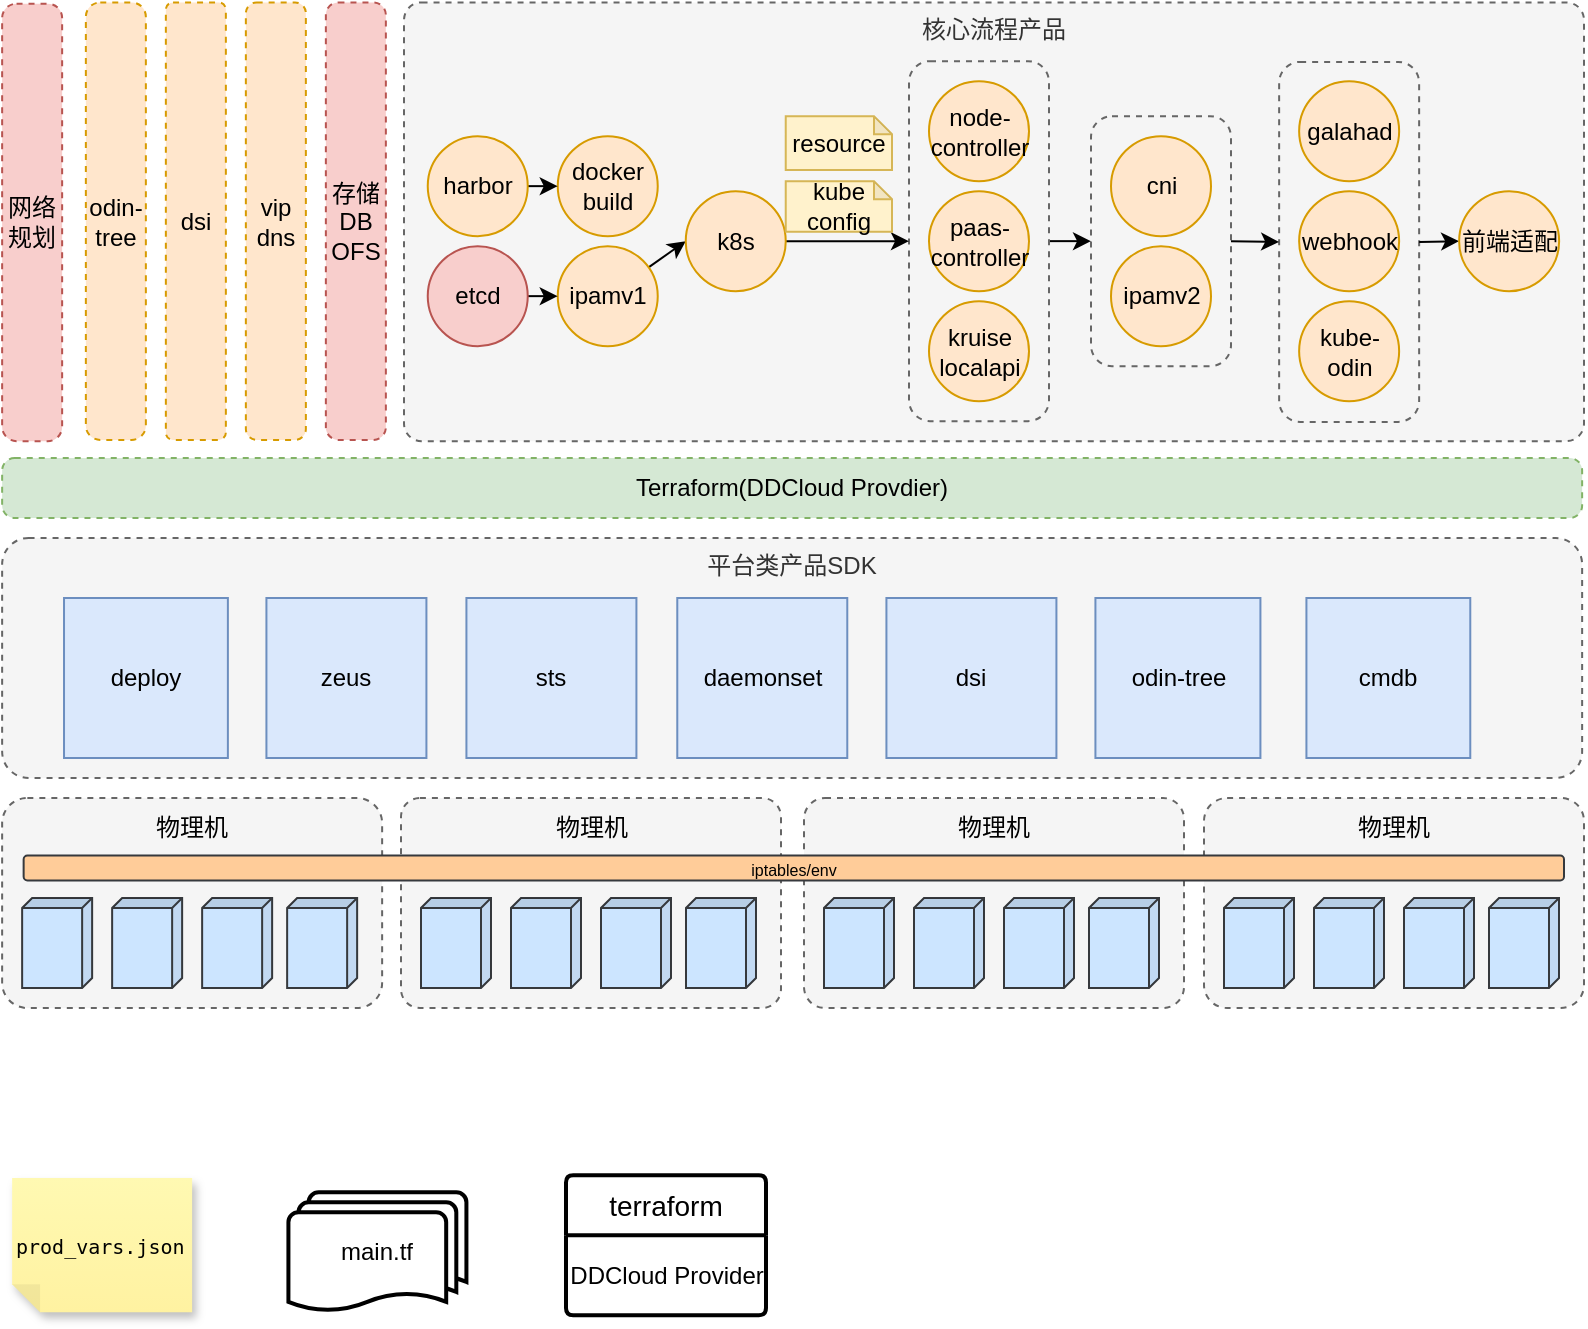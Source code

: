 <mxfile version="22.1.18" type="github">
  <diagram name="第 1 页" id="ZuhVlxFlhkBg7zVoVy1D">
    <mxGraphModel dx="1360" dy="649" grid="1" gridSize="10" guides="1" tooltips="1" connect="1" arrows="1" fold="1" page="1" pageScale="1" pageWidth="827" pageHeight="1169" math="0" shadow="0">
      <root>
        <mxCell id="0" />
        <mxCell id="1" parent="0" />
        <mxCell id="GPAt1WRh6mztTl92b3K6-4" value="核心流程产品" style="rounded=1;whiteSpace=wrap;html=1;dashed=1;arcSize=4;fillColor=#f5f5f5;strokeColor=#666666;verticalAlign=top;fontColor=#333333;" parent="1" vertex="1">
          <mxGeometry x="290" y="22.2" width="590" height="219.37" as="geometry" />
        </mxCell>
        <mxCell id="eo2u99sirjMwnlyiHI97-110" value="" style="rounded=1;whiteSpace=wrap;html=1;fillColor=#f5f5f5;fontColor=#333333;strokeColor=#666666;dashed=1;" vertex="1" parent="1">
          <mxGeometry x="727.57" y="51.95" width="70" height="180" as="geometry" />
        </mxCell>
        <mxCell id="eo2u99sirjMwnlyiHI97-96" value="平台类产品SDK" style="rounded=1;html=1;dashed=1;arcSize=11;horizontal=1;labelPosition=center;verticalLabelPosition=middle;align=center;verticalAlign=top;labelBorderColor=none;fontSize=12;whiteSpace=wrap;fillColor=#f5f5f5;fontColor=#333333;strokeColor=#666666;" vertex="1" parent="1">
          <mxGeometry x="89.07" y="290" width="790" height="120" as="geometry" />
        </mxCell>
        <mxCell id="eo2u99sirjMwnlyiHI97-72" value="" style="rounded=1;whiteSpace=wrap;html=1;fillColor=#f5f5f5;fontColor=#333333;strokeColor=#666666;dashed=1;" vertex="1" parent="1">
          <mxGeometry x="633.5" y="79.07" width="70" height="125" as="geometry" />
        </mxCell>
        <mxCell id="eo2u99sirjMwnlyiHI97-73" value="" style="rounded=0;orthogonalLoop=1;jettySize=auto;html=1;entryX=0;entryY=0.5;entryDx=0;entryDy=0;" edge="1" parent="1" source="eo2u99sirjMwnlyiHI97-70" target="eo2u99sirjMwnlyiHI97-72">
          <mxGeometry relative="1" as="geometry">
            <mxPoint x="648.5" y="141.57" as="targetPoint" />
          </mxGeometry>
        </mxCell>
        <mxCell id="eo2u99sirjMwnlyiHI97-70" value="" style="rounded=1;whiteSpace=wrap;html=1;fillColor=#f5f5f5;fontColor=#333333;strokeColor=#666666;dashed=1;" vertex="1" parent="1">
          <mxGeometry x="542.5" y="51.57" width="70" height="180" as="geometry" />
        </mxCell>
        <mxCell id="eo2u99sirjMwnlyiHI97-33" value="" style="rounded=1;whiteSpace=wrap;html=1;dashed=1;arcSize=12;fillColor=#f5f5f5;fontColor=#333333;strokeColor=#666666;" vertex="1" parent="1">
          <mxGeometry x="89.07" y="420" width="190" height="105" as="geometry" />
        </mxCell>
        <mxCell id="GPAt1WRh6mztTl92b3K6-3" value="Terraform(DDCloud Provdier)" style="rounded=1;whiteSpace=wrap;html=1;fillColor=#d5e8d4;strokeColor=#82b366;dashed=1;arcSize=21;" parent="1" vertex="1">
          <mxGeometry x="89.07" y="250" width="790" height="30" as="geometry" />
        </mxCell>
        <mxCell id="GPAt1WRh6mztTl92b3K6-6" value="zeus" style="rounded=1;whiteSpace=wrap;html=1;arcSize=0;fillColor=#dae8fc;strokeColor=#6c8ebf;" parent="1" vertex="1">
          <mxGeometry x="221.21" y="320" width="80" height="80" as="geometry" />
        </mxCell>
        <mxCell id="GPAt1WRh6mztTl92b3K6-7" value="sts" style="rounded=1;whiteSpace=wrap;html=1;arcSize=0;fillColor=#dae8fc;strokeColor=#6c8ebf;" parent="1" vertex="1">
          <mxGeometry x="321.21" y="320" width="85" height="80" as="geometry" />
        </mxCell>
        <mxCell id="GPAt1WRh6mztTl92b3K6-8" value="daemonset" style="rounded=1;whiteSpace=wrap;html=1;arcSize=0;fillColor=#dae8fc;strokeColor=#6c8ebf;" parent="1" vertex="1">
          <mxGeometry x="426.64" y="320" width="85" height="80" as="geometry" />
        </mxCell>
        <mxCell id="GPAt1WRh6mztTl92b3K6-9" value="cmdb" style="rounded=1;whiteSpace=wrap;html=1;arcSize=0;fillColor=#dae8fc;strokeColor=#6c8ebf;" parent="1" vertex="1">
          <mxGeometry x="741.21" y="320" width="81.93" height="80" as="geometry" />
        </mxCell>
        <mxCell id="GPAt1WRh6mztTl92b3K6-10" value="odin-tree" style="rounded=1;whiteSpace=wrap;html=1;arcSize=0;fillColor=#dae8fc;strokeColor=#6c8ebf;" parent="1" vertex="1">
          <mxGeometry x="635.71" y="320" width="82.5" height="80" as="geometry" />
        </mxCell>
        <mxCell id="GPAt1WRh6mztTl92b3K6-13" value="cni" style="ellipse;whiteSpace=wrap;html=1;aspect=fixed;fillColor=#ffe6cc;strokeColor=#d79b00;" parent="1" vertex="1">
          <mxGeometry x="643.5" y="89.07" width="50" height="50" as="geometry" />
        </mxCell>
        <mxCell id="GPAt1WRh6mztTl92b3K6-17" value="docker&lt;br&gt;build" style="ellipse;whiteSpace=wrap;html=1;aspect=fixed;fillColor=#ffe6cc;strokeColor=#d79b00;" parent="1" vertex="1">
          <mxGeometry x="366.87" y="89.07" width="50" height="50" as="geometry" />
        </mxCell>
        <mxCell id="GPAt1WRh6mztTl92b3K6-20" value="galahad" style="ellipse;whiteSpace=wrap;html=1;aspect=fixed;fillColor=#ffe6cc;strokeColor=#d79b00;" parent="1" vertex="1">
          <mxGeometry x="737.57" y="61.57" width="50" height="50" as="geometry" />
        </mxCell>
        <mxCell id="eo2u99sirjMwnlyiHI97-61" value="" style="rounded=0;orthogonalLoop=1;jettySize=auto;html=1;" edge="1" parent="1" source="GPAt1WRh6mztTl92b3K6-21" target="GPAt1WRh6mztTl92b3K6-17">
          <mxGeometry relative="1" as="geometry" />
        </mxCell>
        <mxCell id="GPAt1WRh6mztTl92b3K6-21" value="harbor" style="ellipse;whiteSpace=wrap;html=1;aspect=fixed;fillColor=#ffe6cc;strokeColor=#d79b00;" parent="1" vertex="1">
          <mxGeometry x="301.87" y="89.07" width="50" height="50" as="geometry" />
        </mxCell>
        <mxCell id="eo2u99sirjMwnlyiHI97-78" value="" style="rounded=0;orthogonalLoop=1;jettySize=auto;html=1;exitX=1;exitY=0.5;exitDx=0;exitDy=0;" edge="1" parent="1" source="eo2u99sirjMwnlyiHI97-110" target="eo2u99sirjMwnlyiHI97-18">
          <mxGeometry relative="1" as="geometry">
            <mxPoint x="801" y="141.2" as="sourcePoint" />
          </mxGeometry>
        </mxCell>
        <mxCell id="GPAt1WRh6mztTl92b3K6-22" value="webhook" style="ellipse;whiteSpace=wrap;html=1;aspect=fixed;fillColor=#ffe6cc;strokeColor=#d79b00;" parent="1" vertex="1">
          <mxGeometry x="737.57" y="116.57" width="50" height="50" as="geometry" />
        </mxCell>
        <mxCell id="GPAt1WRh6mztTl92b3K6-23" value="ipamv2" style="ellipse;whiteSpace=wrap;html=1;aspect=fixed;fillColor=#ffe6cc;strokeColor=#d79b00;" parent="1" vertex="1">
          <mxGeometry x="643.5" y="144.07" width="50" height="50" as="geometry" />
        </mxCell>
        <mxCell id="eo2u99sirjMwnlyiHI97-64" value="" style="rounded=0;orthogonalLoop=1;jettySize=auto;html=1;entryX=0;entryY=0.5;entryDx=0;entryDy=0;" edge="1" parent="1" source="GPAt1WRh6mztTl92b3K6-24" target="GPAt1WRh6mztTl92b3K6-28">
          <mxGeometry relative="1" as="geometry">
            <mxPoint x="451.871" y="149.546" as="targetPoint" />
          </mxGeometry>
        </mxCell>
        <mxCell id="GPAt1WRh6mztTl92b3K6-24" value="ipamv1" style="ellipse;whiteSpace=wrap;html=1;aspect=fixed;fillColor=#ffe6cc;strokeColor=#d79b00;" parent="1" vertex="1">
          <mxGeometry x="366.87" y="144.07" width="50" height="50" as="geometry" />
        </mxCell>
        <mxCell id="GPAt1WRh6mztTl92b3K6-26" value="kruise&lt;br&gt;localapi" style="ellipse;whiteSpace=wrap;html=1;aspect=fixed;fillColor=#ffe6cc;strokeColor=#d79b00;" parent="1" vertex="1">
          <mxGeometry x="552.5" y="171.57" width="50" height="50" as="geometry" />
        </mxCell>
        <mxCell id="eo2u99sirjMwnlyiHI97-68" value="" style="rounded=0;orthogonalLoop=1;jettySize=auto;html=1;entryX=0;entryY=0.5;entryDx=0;entryDy=0;" edge="1" parent="1" source="GPAt1WRh6mztTl92b3K6-28" target="eo2u99sirjMwnlyiHI97-70">
          <mxGeometry relative="1" as="geometry">
            <mxPoint x="596.5" y="141.57" as="targetPoint" />
          </mxGeometry>
        </mxCell>
        <mxCell id="GPAt1WRh6mztTl92b3K6-28" value="k8s" style="ellipse;whiteSpace=wrap;html=1;aspect=fixed;fillColor=#ffe6cc;strokeColor=#d79b00;" parent="1" vertex="1">
          <mxGeometry x="430.87" y="116.57" width="50" height="50" as="geometry" />
        </mxCell>
        <mxCell id="GPAt1WRh6mztTl92b3K6-29" value="kube&lt;br&gt;config" style="shape=note;whiteSpace=wrap;html=1;backgroundOutline=1;darkOpacity=0.05;size=9;fillColor=#fff2cc;strokeColor=#d6b656;horizontal=1;" parent="1" vertex="1">
          <mxGeometry x="480.87" y="111.57" width="53.13" height="25.3" as="geometry" />
        </mxCell>
        <mxCell id="GPAt1WRh6mztTl92b3K6-31" value="resource" style="shape=note;whiteSpace=wrap;html=1;backgroundOutline=1;darkOpacity=0.05;size=9;fillColor=#fff2cc;strokeColor=#d6b656;verticalAlign=middle;horizontal=1;" parent="1" vertex="1">
          <mxGeometry x="480.87" y="79.07" width="53.13" height="26.87" as="geometry" />
        </mxCell>
        <mxCell id="GPAt1WRh6mztTl92b3K6-34" value="node-controller" style="ellipse;whiteSpace=wrap;html=1;aspect=fixed;fillColor=#ffe6cc;strokeColor=#d79b00;" parent="1" vertex="1">
          <mxGeometry x="552.5" y="61.57" width="50" height="50" as="geometry" />
        </mxCell>
        <mxCell id="GPAt1WRh6mztTl92b3K6-35" value="paas-controller" style="ellipse;whiteSpace=wrap;html=1;aspect=fixed;fillColor=#ffe6cc;strokeColor=#d79b00;" parent="1" vertex="1">
          <mxGeometry x="552.5" y="116.57" width="50" height="50" as="geometry" />
        </mxCell>
        <mxCell id="eo2u99sirjMwnlyiHI97-18" value="前端适配" style="ellipse;whiteSpace=wrap;html=1;aspect=fixed;fillColor=#ffe6cc;strokeColor=#d79b00;" vertex="1" parent="1">
          <mxGeometry x="817.57" y="116.57" width="50" height="50" as="geometry" />
        </mxCell>
        <mxCell id="eo2u99sirjMwnlyiHI97-29" value="" style="shape=cube;whiteSpace=wrap;html=1;boundedLbl=1;backgroundOutline=1;darkOpacity=0.05;darkOpacity2=0.1;size=5;rotation=90;fillColor=#cce5ff;strokeColor=#36393d;" vertex="1" parent="1">
          <mxGeometry x="94.07" y="475" width="45" height="35" as="geometry" />
        </mxCell>
        <mxCell id="eo2u99sirjMwnlyiHI97-30" value="" style="shape=cube;whiteSpace=wrap;html=1;boundedLbl=1;backgroundOutline=1;darkOpacity=0.05;darkOpacity2=0.1;size=5;rotation=90;fillColor=#cce5ff;strokeColor=#36393d;" vertex="1" parent="1">
          <mxGeometry x="139.07" y="475" width="45" height="35" as="geometry" />
        </mxCell>
        <mxCell id="eo2u99sirjMwnlyiHI97-31" value="" style="shape=cube;whiteSpace=wrap;html=1;boundedLbl=1;backgroundOutline=1;darkOpacity=0.05;darkOpacity2=0.1;size=5;rotation=90;fillColor=#cce5ff;strokeColor=#36393d;" vertex="1" parent="1">
          <mxGeometry x="184.07" y="475" width="45" height="35" as="geometry" />
        </mxCell>
        <mxCell id="eo2u99sirjMwnlyiHI97-32" value="" style="shape=cube;whiteSpace=wrap;html=1;boundedLbl=1;backgroundOutline=1;darkOpacity=0.05;darkOpacity2=0.1;size=5;rotation=90;fillColor=#cce5ff;strokeColor=#36393d;" vertex="1" parent="1">
          <mxGeometry x="226.57" y="475" width="45" height="35" as="geometry" />
        </mxCell>
        <mxCell id="eo2u99sirjMwnlyiHI97-34" value="物理机" style="text;html=1;strokeColor=none;fillColor=none;align=center;verticalAlign=middle;whiteSpace=wrap;rounded=0;" vertex="1" parent="1">
          <mxGeometry x="154.07" y="420" width="60" height="30" as="geometry" />
        </mxCell>
        <mxCell id="eo2u99sirjMwnlyiHI97-45" value="" style="rounded=1;whiteSpace=wrap;html=1;dashed=1;arcSize=9;fillColor=#f5f5f5;fontColor=#333333;strokeColor=#666666;" vertex="1" parent="1">
          <mxGeometry x="288.5" y="420" width="190" height="105" as="geometry" />
        </mxCell>
        <mxCell id="eo2u99sirjMwnlyiHI97-46" value="" style="shape=cube;whiteSpace=wrap;html=1;boundedLbl=1;backgroundOutline=1;darkOpacity=0.05;darkOpacity2=0.1;size=5;rotation=90;fillColor=#cce5ff;strokeColor=#36393d;" vertex="1" parent="1">
          <mxGeometry x="293.5" y="475" width="45" height="35" as="geometry" />
        </mxCell>
        <mxCell id="eo2u99sirjMwnlyiHI97-47" value="" style="shape=cube;whiteSpace=wrap;html=1;boundedLbl=1;backgroundOutline=1;darkOpacity=0.05;darkOpacity2=0.1;size=5;rotation=90;fillColor=#cce5ff;strokeColor=#36393d;" vertex="1" parent="1">
          <mxGeometry x="338.5" y="475" width="45" height="35" as="geometry" />
        </mxCell>
        <mxCell id="eo2u99sirjMwnlyiHI97-48" value="" style="shape=cube;whiteSpace=wrap;html=1;boundedLbl=1;backgroundOutline=1;darkOpacity=0.05;darkOpacity2=0.1;size=5;rotation=90;fillColor=#cce5ff;strokeColor=#36393d;" vertex="1" parent="1">
          <mxGeometry x="383.5" y="475" width="45" height="35" as="geometry" />
        </mxCell>
        <mxCell id="eo2u99sirjMwnlyiHI97-49" value="" style="shape=cube;whiteSpace=wrap;html=1;boundedLbl=1;backgroundOutline=1;darkOpacity=0.05;darkOpacity2=0.1;size=5;rotation=90;fillColor=#cce5ff;strokeColor=#36393d;" vertex="1" parent="1">
          <mxGeometry x="426" y="475" width="45" height="35" as="geometry" />
        </mxCell>
        <mxCell id="eo2u99sirjMwnlyiHI97-50" value="物理机" style="text;html=1;strokeColor=none;fillColor=none;align=center;verticalAlign=middle;whiteSpace=wrap;rounded=0;" vertex="1" parent="1">
          <mxGeometry x="353.5" y="420" width="60" height="30" as="geometry" />
        </mxCell>
        <mxCell id="eo2u99sirjMwnlyiHI97-51" value="" style="rounded=1;whiteSpace=wrap;html=1;dashed=1;arcSize=10;fillColor=#f5f5f5;fontColor=#333333;strokeColor=#666666;" vertex="1" parent="1">
          <mxGeometry x="490.0" y="420" width="190" height="105" as="geometry" />
        </mxCell>
        <mxCell id="eo2u99sirjMwnlyiHI97-52" value="" style="shape=cube;whiteSpace=wrap;html=1;boundedLbl=1;backgroundOutline=1;darkOpacity=0.05;darkOpacity2=0.1;size=5;rotation=90;fillColor=#cce5ff;strokeColor=#36393d;" vertex="1" parent="1">
          <mxGeometry x="495.0" y="475" width="45" height="35" as="geometry" />
        </mxCell>
        <mxCell id="eo2u99sirjMwnlyiHI97-53" value="" style="shape=cube;whiteSpace=wrap;html=1;boundedLbl=1;backgroundOutline=1;darkOpacity=0.05;darkOpacity2=0.1;size=5;rotation=90;fillColor=#cce5ff;strokeColor=#36393d;" vertex="1" parent="1">
          <mxGeometry x="540" y="475" width="45" height="35" as="geometry" />
        </mxCell>
        <mxCell id="eo2u99sirjMwnlyiHI97-54" value="" style="shape=cube;whiteSpace=wrap;html=1;boundedLbl=1;backgroundOutline=1;darkOpacity=0.05;darkOpacity2=0.1;size=5;rotation=90;fillColor=#cce5ff;strokeColor=#36393d;" vertex="1" parent="1">
          <mxGeometry x="585" y="475" width="45" height="35" as="geometry" />
        </mxCell>
        <mxCell id="eo2u99sirjMwnlyiHI97-55" value="" style="shape=cube;whiteSpace=wrap;html=1;boundedLbl=1;backgroundOutline=1;darkOpacity=0.05;darkOpacity2=0.1;size=5;rotation=90;fillColor=#cce5ff;strokeColor=#36393d;" vertex="1" parent="1">
          <mxGeometry x="627.5" y="475" width="45" height="35" as="geometry" />
        </mxCell>
        <mxCell id="eo2u99sirjMwnlyiHI97-56" value="物理机" style="text;html=1;strokeColor=none;fillColor=none;align=center;verticalAlign=middle;whiteSpace=wrap;rounded=0;" vertex="1" parent="1">
          <mxGeometry x="555" y="420" width="60" height="30" as="geometry" />
        </mxCell>
        <mxCell id="eo2u99sirjMwnlyiHI97-62" value="odin-tree" style="rounded=1;whiteSpace=wrap;html=1;arcSize=24;dashed=1;textDirection=rtl;fillColor=#ffe6cc;strokeColor=#d79b00;" vertex="1" parent="1">
          <mxGeometry x="130.93" y="22.2" width="30" height="218.75" as="geometry" />
        </mxCell>
        <mxCell id="eo2u99sirjMwnlyiHI97-65" value="" style="rounded=0;orthogonalLoop=1;jettySize=auto;html=1;" edge="1" parent="1" source="eo2u99sirjMwnlyiHI97-63" target="GPAt1WRh6mztTl92b3K6-24">
          <mxGeometry relative="1" as="geometry" />
        </mxCell>
        <mxCell id="eo2u99sirjMwnlyiHI97-63" value="etcd" style="ellipse;whiteSpace=wrap;html=1;aspect=fixed;fillColor=#f8cecc;strokeColor=#b85450;" vertex="1" parent="1">
          <mxGeometry x="301.87" y="144.07" width="50" height="50" as="geometry" />
        </mxCell>
        <mxCell id="eo2u99sirjMwnlyiHI97-79" value="dsi" style="rounded=1;whiteSpace=wrap;html=1;arcSize=12;dashed=1;labelPosition=center;verticalLabelPosition=middle;align=center;verticalAlign=middle;fillColor=#ffe6cc;strokeColor=#d79b00;" vertex="1" parent="1">
          <mxGeometry x="170.93" y="22.2" width="30" height="218.75" as="geometry" />
        </mxCell>
        <mxCell id="eo2u99sirjMwnlyiHI97-80" value="vip&lt;br&gt;dns" style="rounded=1;whiteSpace=wrap;html=1;arcSize=18;dashed=1;fillColor=#ffe6cc;strokeColor=#d79b00;" vertex="1" parent="1">
          <mxGeometry x="210.93" y="22.2" width="30" height="218.75" as="geometry" />
        </mxCell>
        <mxCell id="eo2u99sirjMwnlyiHI97-81" value="存储DB&lt;br&gt;OFS" style="rounded=1;whiteSpace=wrap;html=1;arcSize=21;dashed=1;fillColor=#f8cecc;strokeColor=#b85450;" vertex="1" parent="1">
          <mxGeometry x="250.93" y="22.2" width="30" height="218.75" as="geometry" />
        </mxCell>
        <mxCell id="eo2u99sirjMwnlyiHI97-82" value="" style="rounded=1;whiteSpace=wrap;html=1;dashed=1;arcSize=11;fillColor=#f5f5f5;fontColor=#333333;strokeColor=#666666;" vertex="1" parent="1">
          <mxGeometry x="690" y="420" width="190" height="105" as="geometry" />
        </mxCell>
        <mxCell id="eo2u99sirjMwnlyiHI97-83" value="" style="shape=cube;whiteSpace=wrap;html=1;boundedLbl=1;backgroundOutline=1;darkOpacity=0.05;darkOpacity2=0.1;size=5;rotation=90;fillColor=#cce5ff;strokeColor=#36393d;" vertex="1" parent="1">
          <mxGeometry x="695" y="475" width="45" height="35" as="geometry" />
        </mxCell>
        <mxCell id="eo2u99sirjMwnlyiHI97-84" value="" style="shape=cube;whiteSpace=wrap;html=1;boundedLbl=1;backgroundOutline=1;darkOpacity=0.05;darkOpacity2=0.1;size=5;rotation=90;fillColor=#cce5ff;strokeColor=#36393d;" vertex="1" parent="1">
          <mxGeometry x="740" y="475" width="45" height="35" as="geometry" />
        </mxCell>
        <mxCell id="eo2u99sirjMwnlyiHI97-85" value="" style="shape=cube;whiteSpace=wrap;html=1;boundedLbl=1;backgroundOutline=1;darkOpacity=0.05;darkOpacity2=0.1;size=5;rotation=90;fillColor=#cce5ff;strokeColor=#36393d;" vertex="1" parent="1">
          <mxGeometry x="785" y="475" width="45" height="35" as="geometry" />
        </mxCell>
        <mxCell id="eo2u99sirjMwnlyiHI97-86" value="" style="shape=cube;whiteSpace=wrap;html=1;boundedLbl=1;backgroundOutline=1;darkOpacity=0.05;darkOpacity2=0.1;size=5;rotation=90;fillColor=#cce5ff;strokeColor=#36393d;" vertex="1" parent="1">
          <mxGeometry x="827.5" y="475" width="45" height="35" as="geometry" />
        </mxCell>
        <mxCell id="eo2u99sirjMwnlyiHI97-87" value="物理机" style="text;html=1;strokeColor=none;fillColor=none;align=center;verticalAlign=middle;whiteSpace=wrap;rounded=0;" vertex="1" parent="1">
          <mxGeometry x="755" y="420" width="60" height="30" as="geometry" />
        </mxCell>
        <mxCell id="eo2u99sirjMwnlyiHI97-57" value="&lt;p style=&quot;line-height: 100%;&quot;&gt;&lt;span style=&quot;color: rgb(0, 0, 0); font-family: Helvetica; font-style: normal; font-variant-ligatures: normal; font-variant-caps: normal; font-weight: 400; letter-spacing: normal; orphans: 2; text-indent: 0px; text-transform: none; widows: 2; word-spacing: 0px; -webkit-text-stroke-width: 0px; text-decoration-thickness: initial; text-decoration-style: initial; text-decoration-color: initial; float: none; display: inline !important;&quot;&gt;&lt;font style=&quot;font-size: 8px;&quot;&gt;iptables/env&lt;/font&gt;&lt;/span&gt;&lt;/p&gt;" style="rounded=1;whiteSpace=wrap;html=1;align=center;fillColor=#ffcc99;strokeColor=#36393d;" vertex="1" parent="1">
          <mxGeometry x="99.82" y="448.75" width="770.18" height="12.5" as="geometry" />
        </mxCell>
        <mxCell id="eo2u99sirjMwnlyiHI97-94" value="deploy" style="rounded=1;whiteSpace=wrap;html=1;arcSize=0;fillColor=#dae8fc;strokeColor=#6c8ebf;" vertex="1" parent="1">
          <mxGeometry x="120.01" y="320" width="81.93" height="80" as="geometry" />
        </mxCell>
        <mxCell id="eo2u99sirjMwnlyiHI97-95" value="dsi" style="rounded=1;whiteSpace=wrap;html=1;arcSize=0;fillColor=#dae8fc;strokeColor=#6c8ebf;" vertex="1" parent="1">
          <mxGeometry x="531.21" y="320" width="85" height="80" as="geometry" />
        </mxCell>
        <mxCell id="eo2u99sirjMwnlyiHI97-102" value="&lt;div style=&quot;&quot;&gt;&lt;pre style=&quot;font-family: &amp;quot;JetBrains Mono&amp;quot;, monospace;&quot;&gt;&lt;pre style=&quot;border-color: var(--border-color); text-align: center; font-family: &amp;quot;JetBrains Mono&amp;quot;, monospace;&quot;&gt;&lt;font style=&quot;font-size: 10px;&quot;&gt;prod_vars.json&lt;/font&gt;&lt;/pre&gt;&lt;/pre&gt;&lt;/div&gt;" style="shape=note;whiteSpace=wrap;html=1;backgroundOutline=1;fontColor=#000000;darkOpacity=0.05;fillColor=#FFF9B2;strokeColor=none;fillStyle=solid;direction=west;gradientDirection=north;gradientColor=#FFF2A1;shadow=1;size=14;pointerEvents=1;align=left;" vertex="1" parent="1">
          <mxGeometry x="94.07" y="610" width="90" height="67.18" as="geometry" />
        </mxCell>
        <mxCell id="eo2u99sirjMwnlyiHI97-109" value="kube-odin" style="ellipse;whiteSpace=wrap;html=1;aspect=fixed;fillColor=#ffe6cc;strokeColor=#d79b00;" vertex="1" parent="1">
          <mxGeometry x="737.57" y="171.57" width="50" height="50" as="geometry" />
        </mxCell>
        <mxCell id="eo2u99sirjMwnlyiHI97-111" value="" style="rounded=0;orthogonalLoop=1;jettySize=auto;html=1;exitX=1;exitY=0.5;exitDx=0;exitDy=0;entryX=0;entryY=0.5;entryDx=0;entryDy=0;" edge="1" parent="1" source="eo2u99sirjMwnlyiHI97-72" target="eo2u99sirjMwnlyiHI97-110">
          <mxGeometry relative="1" as="geometry">
            <mxPoint x="622" y="151.2" as="sourcePoint" />
            <mxPoint x="731" y="141.2" as="targetPoint" />
          </mxGeometry>
        </mxCell>
        <mxCell id="eo2u99sirjMwnlyiHI97-112" value="网络规划" style="rounded=1;whiteSpace=wrap;html=1;arcSize=24;dashed=1;textDirection=rtl;fillColor=#f8cecc;strokeColor=#b85450;" vertex="1" parent="1">
          <mxGeometry x="89.07" y="22.82" width="30" height="218.75" as="geometry" />
        </mxCell>
        <mxCell id="eo2u99sirjMwnlyiHI97-113" value="&lt;div style=&quot;&quot;&gt;&lt;span style=&quot;background-color: initial;&quot;&gt;main.tf&lt;/span&gt;&lt;/div&gt;" style="strokeWidth=2;html=1;shape=mxgraph.flowchart.multi-document;whiteSpace=wrap;align=center;" vertex="1" parent="1">
          <mxGeometry x="232.21" y="617.18" width="89" height="60" as="geometry" />
        </mxCell>
        <mxCell id="eo2u99sirjMwnlyiHI97-115" value="terraform" style="swimlane;childLayout=stackLayout;horizontal=1;startSize=30;horizontalStack=0;rounded=1;fontSize=14;fontStyle=0;strokeWidth=2;resizeParent=0;resizeLast=1;shadow=0;dashed=0;align=center;arcSize=4;whiteSpace=wrap;html=1;" vertex="1" parent="1">
          <mxGeometry x="371" y="608.59" width="100" height="70" as="geometry">
            <mxRectangle x="940" y="360" width="100" height="50" as="alternateBounds" />
          </mxGeometry>
        </mxCell>
        <mxCell id="eo2u99sirjMwnlyiHI97-117" value="DDCloud Provider" style="text;html=1;align=center;verticalAlign=middle;resizable=0;points=[];autosize=1;strokeColor=none;fillColor=none;" vertex="1" parent="eo2u99sirjMwnlyiHI97-115">
          <mxGeometry y="30" width="100" height="40" as="geometry" />
        </mxCell>
      </root>
    </mxGraphModel>
  </diagram>
</mxfile>
